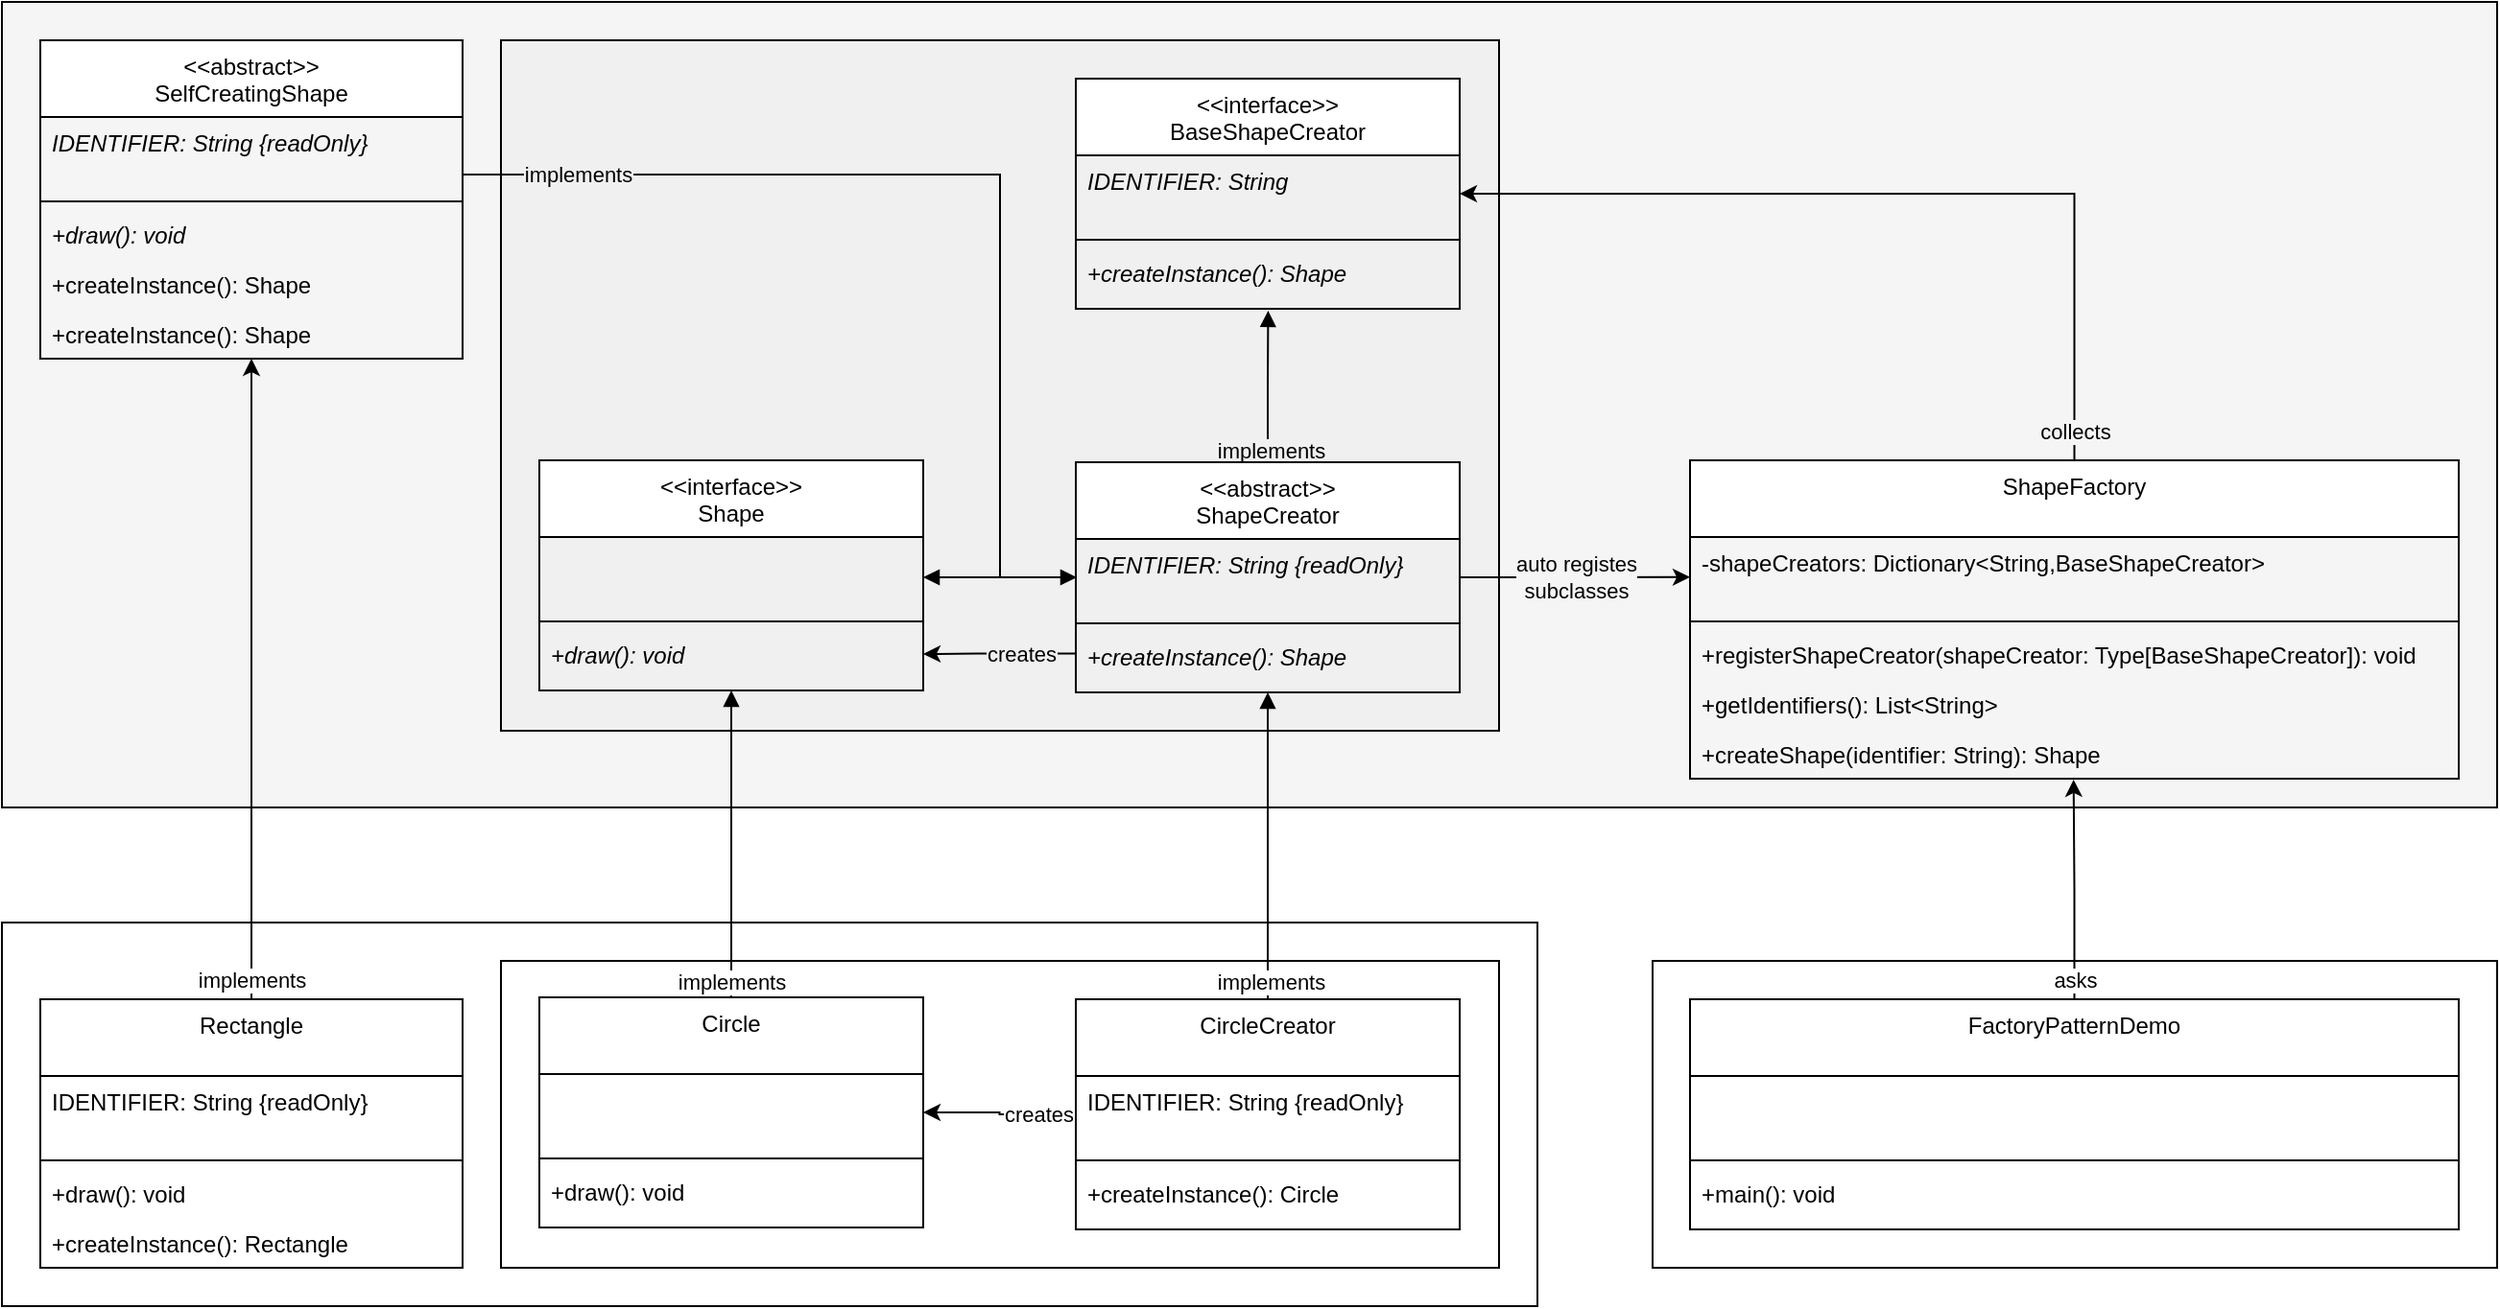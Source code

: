 <mxfile version="21.6.5" type="device">
  <diagram id="C5RBs43oDa-KdzZeNtuy" name="Page-1">
    <mxGraphModel dx="1615" dy="1029" grid="1" gridSize="10" guides="1" tooltips="1" connect="1" arrows="1" fold="1" page="1" pageScale="1" pageWidth="1380" pageHeight="760" background="#FFFFFF" math="0" shadow="0">
      <root>
        <mxCell id="WIyWlLk6GJQsqaUBKTNV-0" />
        <mxCell id="WIyWlLk6GJQsqaUBKTNV-1" parent="WIyWlLk6GJQsqaUBKTNV-0" />
        <mxCell id="pMT-D6Sxan6zVDJErmmJ-53" value="" style="rounded=0;whiteSpace=wrap;html=1;labelBackgroundColor=none;fillColor=#F5F5F5;" vertex="1" parent="WIyWlLk6GJQsqaUBKTNV-1">
          <mxGeometry x="40" y="40" width="1300" height="420" as="geometry" />
        </mxCell>
        <mxCell id="pMT-D6Sxan6zVDJErmmJ-57" value="" style="rounded=0;whiteSpace=wrap;html=1;labelBackgroundColor=none;fillColor=#F0F0F0;" vertex="1" parent="WIyWlLk6GJQsqaUBKTNV-1">
          <mxGeometry x="300" y="60" width="520" height="360" as="geometry" />
        </mxCell>
        <mxCell id="pMT-D6Sxan6zVDJErmmJ-52" value="" style="rounded=0;whiteSpace=wrap;html=1;labelBackgroundColor=none;" vertex="1" parent="WIyWlLk6GJQsqaUBKTNV-1">
          <mxGeometry x="900" y="540" width="440" height="160" as="geometry" />
        </mxCell>
        <mxCell id="pMT-D6Sxan6zVDJErmmJ-51" value="" style="rounded=0;whiteSpace=wrap;html=1;labelBackgroundColor=none;" vertex="1" parent="WIyWlLk6GJQsqaUBKTNV-1">
          <mxGeometry x="40" y="520" width="800" height="200" as="geometry" />
        </mxCell>
        <mxCell id="pMT-D6Sxan6zVDJErmmJ-50" value="" style="rounded=0;whiteSpace=wrap;html=1;labelBackgroundColor=none;" vertex="1" parent="WIyWlLk6GJQsqaUBKTNV-1">
          <mxGeometry x="300" y="540" width="520" height="160" as="geometry" />
        </mxCell>
        <mxCell id="zkfFHV4jXpPFQw0GAbJ--0" value="&lt;&lt;interface&gt;&gt;&#xa;Shape" style="swimlane;fontStyle=0;align=center;verticalAlign=top;childLayout=stackLayout;horizontal=1;startSize=40;horizontalStack=0;resizeParent=1;resizeLast=0;collapsible=1;marginBottom=0;rounded=0;shadow=0;strokeWidth=1;labelBackgroundColor=none;" parent="WIyWlLk6GJQsqaUBKTNV-1" vertex="1">
          <mxGeometry x="320" y="279" width="200" height="120" as="geometry">
            <mxRectangle x="230" y="140" width="160" height="26" as="alternateBounds" />
          </mxGeometry>
        </mxCell>
        <mxCell id="zkfFHV4jXpPFQw0GAbJ--1" value=" " style="text;align=left;verticalAlign=top;spacingLeft=4;spacingRight=4;overflow=hidden;rotatable=0;points=[[0,0.5],[1,0.5]];portConstraint=eastwest;labelBackgroundColor=none;" parent="zkfFHV4jXpPFQw0GAbJ--0" vertex="1">
          <mxGeometry y="40" width="200" height="40" as="geometry" />
        </mxCell>
        <mxCell id="zkfFHV4jXpPFQw0GAbJ--4" value="" style="line;html=1;strokeWidth=1;align=left;verticalAlign=middle;spacingTop=-1;spacingLeft=3;spacingRight=3;rotatable=0;labelPosition=right;points=[];portConstraint=eastwest;labelBackgroundColor=none;" parent="zkfFHV4jXpPFQw0GAbJ--0" vertex="1">
          <mxGeometry y="80" width="200" height="8" as="geometry" />
        </mxCell>
        <mxCell id="zkfFHV4jXpPFQw0GAbJ--5" value="+draw(): void" style="text;align=left;verticalAlign=top;spacingLeft=4;spacingRight=4;overflow=hidden;rotatable=0;points=[[0,0.5],[1,0.5]];portConstraint=eastwest;fontStyle=2;labelBackgroundColor=none;" parent="zkfFHV4jXpPFQw0GAbJ--0" vertex="1">
          <mxGeometry y="88" width="200" height="26" as="geometry" />
        </mxCell>
        <mxCell id="zkfFHV4jXpPFQw0GAbJ--6" value="Circle" style="swimlane;fontStyle=0;align=center;verticalAlign=top;childLayout=stackLayout;horizontal=1;startSize=40;horizontalStack=0;resizeParent=1;resizeLast=0;collapsible=1;marginBottom=0;rounded=0;shadow=0;strokeWidth=1;labelBackgroundColor=none;" parent="WIyWlLk6GJQsqaUBKTNV-1" vertex="1">
          <mxGeometry x="320" y="559" width="200" height="120" as="geometry">
            <mxRectangle x="130" y="380" width="160" height="26" as="alternateBounds" />
          </mxGeometry>
        </mxCell>
        <mxCell id="zkfFHV4jXpPFQw0GAbJ--7" value=" " style="text;align=left;verticalAlign=top;spacingLeft=4;spacingRight=4;overflow=hidden;rotatable=0;points=[[0,0.5],[1,0.5]];portConstraint=eastwest;labelBackgroundColor=none;" parent="zkfFHV4jXpPFQw0GAbJ--6" vertex="1">
          <mxGeometry y="40" width="200" height="40" as="geometry" />
        </mxCell>
        <mxCell id="zkfFHV4jXpPFQw0GAbJ--9" value="" style="line;html=1;strokeWidth=1;align=left;verticalAlign=middle;spacingTop=-1;spacingLeft=3;spacingRight=3;rotatable=0;labelPosition=right;points=[];portConstraint=eastwest;labelBackgroundColor=none;" parent="zkfFHV4jXpPFQw0GAbJ--6" vertex="1">
          <mxGeometry y="80" width="200" height="8" as="geometry" />
        </mxCell>
        <mxCell id="zkfFHV4jXpPFQw0GAbJ--11" value="+draw(): void" style="text;align=left;verticalAlign=top;spacingLeft=4;spacingRight=4;overflow=hidden;rotatable=0;points=[[0,0.5],[1,0.5]];portConstraint=eastwest;labelBackgroundColor=none;" parent="zkfFHV4jXpPFQw0GAbJ--6" vertex="1">
          <mxGeometry y="88" width="200" height="26" as="geometry" />
        </mxCell>
        <mxCell id="zkfFHV4jXpPFQw0GAbJ--12" value="" style="endArrow=block;endSize=6;endFill=1;shadow=0;strokeWidth=1;rounded=0;edgeStyle=elbowEdgeStyle;elbow=vertical;labelBackgroundColor=none;fontColor=default;" parent="WIyWlLk6GJQsqaUBKTNV-1" source="zkfFHV4jXpPFQw0GAbJ--6" target="zkfFHV4jXpPFQw0GAbJ--0" edge="1">
          <mxGeometry width="160" relative="1" as="geometry">
            <mxPoint x="500" y="362" as="sourcePoint" />
            <mxPoint x="500" y="362" as="targetPoint" />
          </mxGeometry>
        </mxCell>
        <mxCell id="pMT-D6Sxan6zVDJErmmJ-42" value="implements" style="edgeLabel;html=1;align=center;verticalAlign=middle;resizable=0;points=[];labelBackgroundColor=default;" vertex="1" connectable="0" parent="zkfFHV4jXpPFQw0GAbJ--12">
          <mxGeometry x="-0.656" y="-1" relative="1" as="geometry">
            <mxPoint x="-1" y="19" as="offset" />
          </mxGeometry>
        </mxCell>
        <mxCell id="pMT-D6Sxan6zVDJErmmJ-41" style="edgeStyle=orthogonalEdgeStyle;rounded=0;orthogonalLoop=1;jettySize=auto;html=1;entryX=1;entryY=0.5;entryDx=0;entryDy=0;labelBackgroundColor=none;fontColor=default;exitX=0;exitY=0.5;exitDx=0;exitDy=0;" edge="1" parent="WIyWlLk6GJQsqaUBKTNV-1" source="zkfFHV4jXpPFQw0GAbJ--14" target="zkfFHV4jXpPFQw0GAbJ--7">
          <mxGeometry relative="1" as="geometry">
            <mxPoint x="640" y="619" as="sourcePoint" />
            <mxPoint x="521" y="620" as="targetPoint" />
            <Array as="points" />
          </mxGeometry>
        </mxCell>
        <mxCell id="pMT-D6Sxan6zVDJErmmJ-43" value="creates" style="edgeLabel;html=1;align=center;verticalAlign=middle;resizable=0;points=[];labelBackgroundColor=default;" vertex="1" connectable="0" parent="pMT-D6Sxan6zVDJErmmJ-41">
          <mxGeometry x="-0.394" relative="1" as="geometry">
            <mxPoint x="5" as="offset" />
          </mxGeometry>
        </mxCell>
        <mxCell id="zkfFHV4jXpPFQw0GAbJ--13" value="CircleCreator" style="swimlane;fontStyle=0;align=center;verticalAlign=top;childLayout=stackLayout;horizontal=1;startSize=40;horizontalStack=0;resizeParent=1;resizeLast=0;collapsible=1;marginBottom=0;rounded=0;shadow=0;strokeWidth=1;labelBackgroundColor=none;" parent="WIyWlLk6GJQsqaUBKTNV-1" vertex="1">
          <mxGeometry x="599.5" y="560" width="200" height="120" as="geometry">
            <mxRectangle x="340" y="380" width="170" height="26" as="alternateBounds" />
          </mxGeometry>
        </mxCell>
        <mxCell id="zkfFHV4jXpPFQw0GAbJ--14" value="IDENTIFIER: String {readOnly}" style="text;align=left;verticalAlign=top;spacingLeft=4;spacingRight=4;overflow=hidden;rotatable=0;points=[[0,0.5],[1,0.5]];portConstraint=eastwest;labelBackgroundColor=none;" parent="zkfFHV4jXpPFQw0GAbJ--13" vertex="1">
          <mxGeometry y="40" width="200" height="40" as="geometry" />
        </mxCell>
        <mxCell id="zkfFHV4jXpPFQw0GAbJ--15" value="" style="line;html=1;strokeWidth=1;align=left;verticalAlign=middle;spacingTop=-1;spacingLeft=3;spacingRight=3;rotatable=0;labelPosition=right;points=[];portConstraint=eastwest;labelBackgroundColor=none;" parent="zkfFHV4jXpPFQw0GAbJ--13" vertex="1">
          <mxGeometry y="80" width="200" height="8" as="geometry" />
        </mxCell>
        <mxCell id="JLpfMF-1qsqjTycJvYKF-40" value="+createInstance(): Circle" style="text;align=left;verticalAlign=top;spacingLeft=4;spacingRight=4;overflow=hidden;rotatable=0;points=[[0,0.5],[1,0.5]];portConstraint=eastwest;labelBackgroundColor=none;" parent="zkfFHV4jXpPFQw0GAbJ--13" vertex="1">
          <mxGeometry y="88" width="200" height="32" as="geometry" />
        </mxCell>
        <mxCell id="pMT-D6Sxan6zVDJErmmJ-21" style="edgeStyle=orthogonalEdgeStyle;rounded=0;orthogonalLoop=1;jettySize=auto;html=1;entryX=1;entryY=0.5;entryDx=0;entryDy=0;labelBackgroundColor=none;fontColor=default;" edge="1" parent="WIyWlLk6GJQsqaUBKTNV-1" source="zkfFHV4jXpPFQw0GAbJ--17" target="pMT-D6Sxan6zVDJErmmJ-1">
          <mxGeometry relative="1" as="geometry" />
        </mxCell>
        <mxCell id="pMT-D6Sxan6zVDJErmmJ-62" value="collects" style="edgeLabel;html=1;align=center;verticalAlign=middle;resizable=0;points=[];labelBackgroundColor=#F5F5F5;" vertex="1" connectable="0" parent="pMT-D6Sxan6zVDJErmmJ-21">
          <mxGeometry x="-0.933" relative="1" as="geometry">
            <mxPoint as="offset" />
          </mxGeometry>
        </mxCell>
        <mxCell id="zkfFHV4jXpPFQw0GAbJ--17" value="ShapeFactory" style="swimlane;fontStyle=0;align=center;verticalAlign=top;childLayout=stackLayout;horizontal=1;startSize=40;horizontalStack=0;resizeParent=1;resizeLast=0;collapsible=1;marginBottom=0;rounded=0;shadow=0;strokeWidth=1;labelBackgroundColor=none;" parent="WIyWlLk6GJQsqaUBKTNV-1" vertex="1">
          <mxGeometry x="919.5" y="279" width="400.5" height="166" as="geometry">
            <mxRectangle x="550" y="140" width="160" height="26" as="alternateBounds" />
          </mxGeometry>
        </mxCell>
        <mxCell id="zkfFHV4jXpPFQw0GAbJ--18" value="-shapeCreators: Dictionary&lt;String,BaseShapeCreator&gt;" style="text;align=left;verticalAlign=top;spacingLeft=4;spacingRight=4;overflow=hidden;rotatable=0;points=[[0,0.5],[1,0.5]];portConstraint=eastwest;labelBackgroundColor=none;" parent="zkfFHV4jXpPFQw0GAbJ--17" vertex="1">
          <mxGeometry y="40" width="400.5" height="40" as="geometry" />
        </mxCell>
        <mxCell id="zkfFHV4jXpPFQw0GAbJ--23" value="" style="line;html=1;strokeWidth=1;align=left;verticalAlign=middle;spacingTop=-1;spacingLeft=3;spacingRight=3;rotatable=0;labelPosition=right;points=[];portConstraint=eastwest;labelBackgroundColor=none;" parent="zkfFHV4jXpPFQw0GAbJ--17" vertex="1">
          <mxGeometry y="80" width="400.5" height="8" as="geometry" />
        </mxCell>
        <mxCell id="zkfFHV4jXpPFQw0GAbJ--24" value="+registerShapeCreator(shapeCreator: Type[BaseShapeCreator]): void" style="text;align=left;verticalAlign=top;spacingLeft=4;spacingRight=4;overflow=hidden;rotatable=0;points=[[0,0.5],[1,0.5]];portConstraint=eastwest;labelBackgroundColor=none;" parent="zkfFHV4jXpPFQw0GAbJ--17" vertex="1">
          <mxGeometry y="88" width="400.5" height="26" as="geometry" />
        </mxCell>
        <mxCell id="JLpfMF-1qsqjTycJvYKF-4" value="+getIdentifiers(): List&lt;String&gt;" style="text;align=left;verticalAlign=top;spacingLeft=4;spacingRight=4;overflow=hidden;rotatable=0;points=[[0,0.5],[1,0.5]];portConstraint=eastwest;labelBackgroundColor=none;" parent="zkfFHV4jXpPFQw0GAbJ--17" vertex="1">
          <mxGeometry y="114" width="400.5" height="26" as="geometry" />
        </mxCell>
        <mxCell id="JLpfMF-1qsqjTycJvYKF-7" value="+createShape(identifier: String): Shape" style="text;align=left;verticalAlign=top;spacingLeft=4;spacingRight=4;overflow=hidden;rotatable=0;points=[[0,0.5],[1,0.5]];portConstraint=eastwest;labelBackgroundColor=none;" parent="zkfFHV4jXpPFQw0GAbJ--17" vertex="1">
          <mxGeometry y="140" width="400.5" height="26" as="geometry" />
        </mxCell>
        <mxCell id="pMT-D6Sxan6zVDJErmmJ-25" style="edgeStyle=orthogonalEdgeStyle;rounded=0;orthogonalLoop=1;jettySize=auto;html=1;entryX=0.499;entryY=1.018;entryDx=0;entryDy=0;entryPerimeter=0;labelBackgroundColor=none;fontColor=default;" edge="1" parent="WIyWlLk6GJQsqaUBKTNV-1" source="fiS4yMBq28Mgk7559bbf-16" target="JLpfMF-1qsqjTycJvYKF-7">
          <mxGeometry relative="1" as="geometry" />
        </mxCell>
        <mxCell id="pMT-D6Sxan6zVDJErmmJ-47" value="asks" style="edgeLabel;html=1;align=center;verticalAlign=middle;resizable=0;points=[];labelBackgroundColor=default;" vertex="1" connectable="0" parent="pMT-D6Sxan6zVDJErmmJ-25">
          <mxGeometry x="-0.811" relative="1" as="geometry">
            <mxPoint y="1" as="offset" />
          </mxGeometry>
        </mxCell>
        <mxCell id="fiS4yMBq28Mgk7559bbf-16" value="FactoryPatternDemo" style="swimlane;fontStyle=0;align=center;verticalAlign=top;childLayout=stackLayout;horizontal=1;startSize=40;horizontalStack=0;resizeParent=1;resizeLast=0;collapsible=1;marginBottom=0;rounded=0;shadow=0;strokeWidth=1;labelBackgroundColor=none;" parent="WIyWlLk6GJQsqaUBKTNV-1" vertex="1">
          <mxGeometry x="919.5" y="560" width="400.5" height="120" as="geometry">
            <mxRectangle x="550" y="140" width="160" height="26" as="alternateBounds" />
          </mxGeometry>
        </mxCell>
        <mxCell id="fiS4yMBq28Mgk7559bbf-17" value=" " style="text;align=left;verticalAlign=top;spacingLeft=4;spacingRight=4;overflow=hidden;rotatable=0;points=[[0,0.5],[1,0.5]];portConstraint=eastwest;labelBackgroundColor=none;" parent="fiS4yMBq28Mgk7559bbf-16" vertex="1">
          <mxGeometry y="40" width="400.5" height="40" as="geometry" />
        </mxCell>
        <mxCell id="fiS4yMBq28Mgk7559bbf-18" value="" style="line;html=1;strokeWidth=1;align=left;verticalAlign=middle;spacingTop=-1;spacingLeft=3;spacingRight=3;rotatable=0;labelPosition=right;points=[];portConstraint=eastwest;labelBackgroundColor=none;" parent="fiS4yMBq28Mgk7559bbf-16" vertex="1">
          <mxGeometry y="80" width="400.5" height="8" as="geometry" />
        </mxCell>
        <mxCell id="fiS4yMBq28Mgk7559bbf-19" value="+main(): void" style="text;align=left;verticalAlign=top;spacingLeft=4;spacingRight=4;overflow=hidden;rotatable=0;points=[[0,0.5],[1,0.5]];portConstraint=eastwest;labelBackgroundColor=none;" parent="fiS4yMBq28Mgk7559bbf-16" vertex="1">
          <mxGeometry y="88" width="400.5" height="26" as="geometry" />
        </mxCell>
        <mxCell id="pMT-D6Sxan6zVDJErmmJ-19" style="edgeStyle=orthogonalEdgeStyle;rounded=0;orthogonalLoop=1;jettySize=auto;html=1;entryX=0.501;entryY=1.03;entryDx=0;entryDy=0;entryPerimeter=0;endArrow=block;endFill=1;labelBackgroundColor=none;fontColor=default;" edge="1" parent="WIyWlLk6GJQsqaUBKTNV-1" source="JLpfMF-1qsqjTycJvYKF-0" target="pMT-D6Sxan6zVDJErmmJ-3">
          <mxGeometry relative="1" as="geometry" />
        </mxCell>
        <mxCell id="pMT-D6Sxan6zVDJErmmJ-45" value="implements" style="edgeLabel;html=1;align=center;verticalAlign=middle;resizable=0;points=[];labelBackgroundColor=#F0F0F0;" vertex="1" connectable="0" parent="pMT-D6Sxan6zVDJErmmJ-19">
          <mxGeometry x="-0.83" y="-1" relative="1" as="geometry">
            <mxPoint as="offset" />
          </mxGeometry>
        </mxCell>
        <mxCell id="pMT-D6Sxan6zVDJErmmJ-39" style="edgeStyle=orthogonalEdgeStyle;rounded=0;orthogonalLoop=1;jettySize=auto;html=1;entryX=0;entryY=0.523;entryDx=0;entryDy=0;labelBackgroundColor=none;fontColor=default;entryPerimeter=0;" edge="1" parent="WIyWlLk6GJQsqaUBKTNV-1" source="JLpfMF-1qsqjTycJvYKF-0" target="zkfFHV4jXpPFQw0GAbJ--18">
          <mxGeometry relative="1" as="geometry">
            <Array as="points" />
          </mxGeometry>
        </mxCell>
        <mxCell id="pMT-D6Sxan6zVDJErmmJ-48" value="&lt;font style=&quot;font-size: 11px;&quot;&gt;auto registes&lt;br style=&quot;&quot;&gt;subclasses&lt;/font&gt;" style="edgeLabel;html=1;align=center;verticalAlign=middle;resizable=0;points=[];labelBackgroundColor=#F5F5F5;" vertex="1" connectable="0" parent="pMT-D6Sxan6zVDJErmmJ-39">
          <mxGeometry x="-0.573" relative="1" as="geometry">
            <mxPoint x="35" as="offset" />
          </mxGeometry>
        </mxCell>
        <mxCell id="JLpfMF-1qsqjTycJvYKF-0" value="&lt;&lt;abstract&gt;&gt;&#xa;ShapeCreator" style="swimlane;fontStyle=0;align=center;verticalAlign=top;childLayout=stackLayout;horizontal=1;startSize=40;horizontalStack=0;resizeParent=1;resizeLast=0;collapsible=1;marginBottom=0;rounded=0;shadow=0;strokeWidth=1;labelBackgroundColor=none;" parent="WIyWlLk6GJQsqaUBKTNV-1" vertex="1">
          <mxGeometry x="599.5" y="280" width="200" height="120" as="geometry">
            <mxRectangle x="230" y="140" width="160" height="26" as="alternateBounds" />
          </mxGeometry>
        </mxCell>
        <mxCell id="JLpfMF-1qsqjTycJvYKF-1" value="IDENTIFIER: String {readOnly}" style="text;align=left;verticalAlign=top;spacingLeft=4;spacingRight=4;overflow=hidden;rotatable=0;points=[[0,0.5],[1,0.5]];portConstraint=eastwest;fontStyle=2;labelBackgroundColor=none;" parent="JLpfMF-1qsqjTycJvYKF-0" vertex="1">
          <mxGeometry y="40" width="200" height="40" as="geometry" />
        </mxCell>
        <mxCell id="JLpfMF-1qsqjTycJvYKF-2" value="" style="line;html=1;strokeWidth=1;align=left;verticalAlign=middle;spacingTop=-1;spacingLeft=3;spacingRight=3;rotatable=0;labelPosition=right;points=[];portConstraint=eastwest;labelBackgroundColor=none;" parent="JLpfMF-1qsqjTycJvYKF-0" vertex="1">
          <mxGeometry y="80" width="200" height="8" as="geometry" />
        </mxCell>
        <mxCell id="JLpfMF-1qsqjTycJvYKF-3" value="+createInstance(): Shape" style="text;align=left;verticalAlign=top;spacingLeft=4;spacingRight=4;overflow=hidden;rotatable=0;points=[[0,0.5],[1,0.5]];portConstraint=eastwest;fontStyle=2;labelBackgroundColor=none;" parent="JLpfMF-1qsqjTycJvYKF-0" vertex="1">
          <mxGeometry y="88" width="200" height="32" as="geometry" />
        </mxCell>
        <mxCell id="pMT-D6Sxan6zVDJErmmJ-14" style="edgeStyle=orthogonalEdgeStyle;rounded=0;orthogonalLoop=1;jettySize=auto;html=1;endArrow=block;endFill=1;labelBackgroundColor=none;fontColor=default;" edge="1" parent="WIyWlLk6GJQsqaUBKTNV-1">
          <mxGeometry relative="1" as="geometry">
            <mxPoint x="320.0" y="130" as="sourcePoint" />
            <mxPoint x="600" y="340" as="targetPoint" />
            <Array as="points">
              <mxPoint x="560" y="340" />
            </Array>
          </mxGeometry>
        </mxCell>
        <mxCell id="pMT-D6Sxan6zVDJErmmJ-15" style="edgeStyle=orthogonalEdgeStyle;rounded=0;orthogonalLoop=1;jettySize=auto;html=1;endArrow=block;endFill=1;exitX=1;exitY=0.5;exitDx=0;exitDy=0;labelBackgroundColor=none;fontColor=default;" edge="1" parent="WIyWlLk6GJQsqaUBKTNV-1" source="JLpfMF-1qsqjTycJvYKF-11">
          <mxGeometry relative="1" as="geometry">
            <mxPoint x="380.0" y="130" as="sourcePoint" />
            <mxPoint x="520" y="340" as="targetPoint" />
            <Array as="points">
              <mxPoint x="560" y="130" />
              <mxPoint x="560" y="340" />
              <mxPoint x="520" y="340" />
            </Array>
          </mxGeometry>
        </mxCell>
        <mxCell id="pMT-D6Sxan6zVDJErmmJ-46" value="implements" style="edgeLabel;html=1;align=center;verticalAlign=middle;resizable=0;points=[];labelBackgroundColor=#F0F0F0;" vertex="1" connectable="0" parent="pMT-D6Sxan6zVDJErmmJ-15">
          <mxGeometry x="-0.966" y="1" relative="1" as="geometry">
            <mxPoint x="61" y="-4" as="offset" />
          </mxGeometry>
        </mxCell>
        <mxCell id="JLpfMF-1qsqjTycJvYKF-11" value="&lt;&lt;abstract&gt;&gt;&#xa;SelfCreatingShape" style="swimlane;fontStyle=0;align=center;verticalAlign=top;childLayout=stackLayout;horizontal=1;startSize=40;horizontalStack=0;resizeParent=1;resizeLast=0;collapsible=1;marginBottom=0;rounded=0;shadow=0;strokeWidth=1;labelBackgroundColor=none;" parent="WIyWlLk6GJQsqaUBKTNV-1" vertex="1">
          <mxGeometry x="60" y="60" width="220" height="166" as="geometry">
            <mxRectangle x="230" y="140" width="160" height="26" as="alternateBounds" />
          </mxGeometry>
        </mxCell>
        <mxCell id="JLpfMF-1qsqjTycJvYKF-12" value="IDENTIFIER: String {readOnly}" style="text;align=left;verticalAlign=top;spacingLeft=4;spacingRight=4;overflow=hidden;rotatable=0;points=[[0,0.5],[1,0.5]];portConstraint=eastwest;fontStyle=2;labelBackgroundColor=none;" parent="JLpfMF-1qsqjTycJvYKF-11" vertex="1">
          <mxGeometry y="40" width="220" height="40" as="geometry" />
        </mxCell>
        <mxCell id="JLpfMF-1qsqjTycJvYKF-13" value="" style="line;html=1;strokeWidth=1;align=left;verticalAlign=middle;spacingTop=-1;spacingLeft=3;spacingRight=3;rotatable=0;labelPosition=right;points=[];portConstraint=eastwest;labelBackgroundColor=none;" parent="JLpfMF-1qsqjTycJvYKF-11" vertex="1">
          <mxGeometry y="80" width="220" height="8" as="geometry" />
        </mxCell>
        <mxCell id="JLpfMF-1qsqjTycJvYKF-14" value="+draw(): void" style="text;align=left;verticalAlign=top;spacingLeft=4;spacingRight=4;overflow=hidden;rotatable=0;points=[[0,0.5],[1,0.5]];portConstraint=eastwest;fontStyle=2;labelBackgroundColor=none;" parent="JLpfMF-1qsqjTycJvYKF-11" vertex="1">
          <mxGeometry y="88" width="220" height="26" as="geometry" />
        </mxCell>
        <mxCell id="pMT-D6Sxan6zVDJErmmJ-64" value="+createInstance(): Shape" style="text;align=left;verticalAlign=top;spacingLeft=4;spacingRight=4;overflow=hidden;rotatable=0;points=[[0,0.5],[1,0.5]];portConstraint=eastwest;labelBackgroundColor=none;" vertex="1" parent="JLpfMF-1qsqjTycJvYKF-11">
          <mxGeometry y="114" width="220" height="26" as="geometry" />
        </mxCell>
        <mxCell id="JLpfMF-1qsqjTycJvYKF-19" value="+createInstance(): Shape" style="text;align=left;verticalAlign=top;spacingLeft=4;spacingRight=4;overflow=hidden;rotatable=0;points=[[0,0.5],[1,0.5]];portConstraint=eastwest;labelBackgroundColor=none;" parent="JLpfMF-1qsqjTycJvYKF-11" vertex="1">
          <mxGeometry y="140" width="220" height="26" as="geometry" />
        </mxCell>
        <mxCell id="pMT-D6Sxan6zVDJErmmJ-40" style="edgeStyle=orthogonalEdgeStyle;rounded=0;orthogonalLoop=1;jettySize=auto;html=1;labelBackgroundColor=none;fontColor=default;exitX=0.5;exitY=0;exitDx=0;exitDy=0;entryX=0.5;entryY=1;entryDx=0;entryDy=0;" edge="1" parent="WIyWlLk6GJQsqaUBKTNV-1" source="JLpfMF-1qsqjTycJvYKF-25" target="JLpfMF-1qsqjTycJvYKF-11">
          <mxGeometry relative="1" as="geometry">
            <mxPoint x="180" y="560" as="sourcePoint" />
            <mxPoint x="170" y="230" as="targetPoint" />
            <Array as="points" />
          </mxGeometry>
        </mxCell>
        <mxCell id="pMT-D6Sxan6zVDJErmmJ-49" value="implements" style="edgeLabel;html=1;align=center;verticalAlign=middle;resizable=0;points=[];labelBackgroundColor=default;" vertex="1" connectable="0" parent="pMT-D6Sxan6zVDJErmmJ-40">
          <mxGeometry x="-0.965" y="-1" relative="1" as="geometry">
            <mxPoint x="-1" y="-4" as="offset" />
          </mxGeometry>
        </mxCell>
        <mxCell id="JLpfMF-1qsqjTycJvYKF-25" value="Rectangle" style="swimlane;fontStyle=0;align=center;verticalAlign=top;childLayout=stackLayout;horizontal=1;startSize=40;horizontalStack=0;resizeParent=1;resizeLast=0;collapsible=1;marginBottom=0;rounded=0;shadow=0;strokeWidth=1;labelBackgroundColor=none;" parent="WIyWlLk6GJQsqaUBKTNV-1" vertex="1">
          <mxGeometry x="60" y="560" width="220" height="140" as="geometry">
            <mxRectangle x="130" y="380" width="160" height="26" as="alternateBounds" />
          </mxGeometry>
        </mxCell>
        <mxCell id="JLpfMF-1qsqjTycJvYKF-26" value="IDENTIFIER: String {readOnly}" style="text;align=left;verticalAlign=top;spacingLeft=4;spacingRight=4;overflow=hidden;rotatable=0;points=[[0,0.5],[1,0.5]];portConstraint=eastwest;labelBackgroundColor=none;" parent="JLpfMF-1qsqjTycJvYKF-25" vertex="1">
          <mxGeometry y="40" width="220" height="40" as="geometry" />
        </mxCell>
        <mxCell id="JLpfMF-1qsqjTycJvYKF-27" value="" style="line;html=1;strokeWidth=1;align=left;verticalAlign=middle;spacingTop=-1;spacingLeft=3;spacingRight=3;rotatable=0;labelPosition=right;points=[];portConstraint=eastwest;labelBackgroundColor=none;" parent="JLpfMF-1qsqjTycJvYKF-25" vertex="1">
          <mxGeometry y="80" width="220" height="8" as="geometry" />
        </mxCell>
        <mxCell id="JLpfMF-1qsqjTycJvYKF-29" value="+draw(): void" style="text;align=left;verticalAlign=top;spacingLeft=4;spacingRight=4;overflow=hidden;rotatable=0;points=[[0,0.5],[1,0.5]];portConstraint=eastwest;labelBackgroundColor=none;" parent="JLpfMF-1qsqjTycJvYKF-25" vertex="1">
          <mxGeometry y="88" width="220" height="26" as="geometry" />
        </mxCell>
        <mxCell id="JLpfMF-1qsqjTycJvYKF-31" value="+createInstance(): Rectangle" style="text;align=left;verticalAlign=top;spacingLeft=4;spacingRight=4;overflow=hidden;rotatable=0;points=[[0,0.5],[1,0.5]];portConstraint=eastwest;labelBackgroundColor=none;" parent="JLpfMF-1qsqjTycJvYKF-25" vertex="1">
          <mxGeometry y="114" width="220" height="26" as="geometry" />
        </mxCell>
        <mxCell id="JLpfMF-1qsqjTycJvYKF-35" style="edgeStyle=orthogonalEdgeStyle;rounded=0;orthogonalLoop=1;jettySize=auto;html=1;entryX=0.5;entryY=1;entryDx=0;entryDy=0;endArrow=block;endFill=1;labelBackgroundColor=none;fontColor=default;" parent="WIyWlLk6GJQsqaUBKTNV-1" source="zkfFHV4jXpPFQw0GAbJ--13" target="JLpfMF-1qsqjTycJvYKF-0" edge="1">
          <mxGeometry relative="1" as="geometry">
            <mxPoint x="699.34" y="420.48" as="targetPoint" />
          </mxGeometry>
        </mxCell>
        <mxCell id="pMT-D6Sxan6zVDJErmmJ-44" value="implements" style="edgeLabel;html=1;align=center;verticalAlign=middle;resizable=0;points=[];labelBackgroundColor=default;" vertex="1" connectable="0" parent="JLpfMF-1qsqjTycJvYKF-35">
          <mxGeometry x="-0.841" y="-1" relative="1" as="geometry">
            <mxPoint y="3" as="offset" />
          </mxGeometry>
        </mxCell>
        <mxCell id="pMT-D6Sxan6zVDJErmmJ-0" value="&lt;&lt;interface&gt;&gt;&#xa;BaseShapeCreator" style="swimlane;fontStyle=0;align=center;verticalAlign=top;childLayout=stackLayout;horizontal=1;startSize=40;horizontalStack=0;resizeParent=1;resizeLast=0;collapsible=1;marginBottom=0;rounded=0;shadow=0;strokeWidth=1;labelBackgroundColor=none;" vertex="1" parent="WIyWlLk6GJQsqaUBKTNV-1">
          <mxGeometry x="599.5" y="80" width="200" height="120" as="geometry">
            <mxRectangle x="230" y="140" width="160" height="26" as="alternateBounds" />
          </mxGeometry>
        </mxCell>
        <mxCell id="pMT-D6Sxan6zVDJErmmJ-1" value="IDENTIFIER: String" style="text;align=left;verticalAlign=top;spacingLeft=4;spacingRight=4;overflow=hidden;rotatable=0;points=[[0,0.5],[1,0.5]];portConstraint=eastwest;fontStyle=2;labelBackgroundColor=none;" vertex="1" parent="pMT-D6Sxan6zVDJErmmJ-0">
          <mxGeometry y="40" width="200" height="40" as="geometry" />
        </mxCell>
        <mxCell id="pMT-D6Sxan6zVDJErmmJ-2" value="" style="line;html=1;strokeWidth=1;align=left;verticalAlign=middle;spacingTop=-1;spacingLeft=3;spacingRight=3;rotatable=0;labelPosition=right;points=[];portConstraint=eastwest;labelBackgroundColor=none;" vertex="1" parent="pMT-D6Sxan6zVDJErmmJ-0">
          <mxGeometry y="80" width="200" height="8" as="geometry" />
        </mxCell>
        <mxCell id="pMT-D6Sxan6zVDJErmmJ-3" value="+createInstance(): Shape" style="text;align=left;verticalAlign=top;spacingLeft=4;spacingRight=4;overflow=hidden;rotatable=0;points=[[0,0.5],[1,0.5]];portConstraint=eastwest;fontStyle=2;labelBackgroundColor=none;" vertex="1" parent="pMT-D6Sxan6zVDJErmmJ-0">
          <mxGeometry y="88" width="200" height="32" as="geometry" />
        </mxCell>
        <mxCell id="pMT-D6Sxan6zVDJErmmJ-59" style="edgeStyle=orthogonalEdgeStyle;rounded=0;orthogonalLoop=1;jettySize=auto;html=1;entryX=1;entryY=0.5;entryDx=0;entryDy=0;labelBackgroundColor=none;fontColor=default;exitX=0.001;exitY=0.367;exitDx=0;exitDy=0;exitPerimeter=0;" edge="1" parent="WIyWlLk6GJQsqaUBKTNV-1" source="JLpfMF-1qsqjTycJvYKF-3" target="zkfFHV4jXpPFQw0GAbJ--5">
          <mxGeometry relative="1" as="geometry">
            <mxPoint x="620" y="379.41" as="sourcePoint" />
            <mxPoint x="500" y="379.41" as="targetPoint" />
            <Array as="points" />
          </mxGeometry>
        </mxCell>
        <mxCell id="pMT-D6Sxan6zVDJErmmJ-60" value="creates" style="edgeLabel;html=1;align=center;verticalAlign=middle;resizable=0;points=[];labelBackgroundColor=#F0F0F0;" vertex="1" connectable="0" parent="pMT-D6Sxan6zVDJErmmJ-59">
          <mxGeometry x="-0.394" relative="1" as="geometry">
            <mxPoint x="-5" as="offset" />
          </mxGeometry>
        </mxCell>
      </root>
    </mxGraphModel>
  </diagram>
</mxfile>
